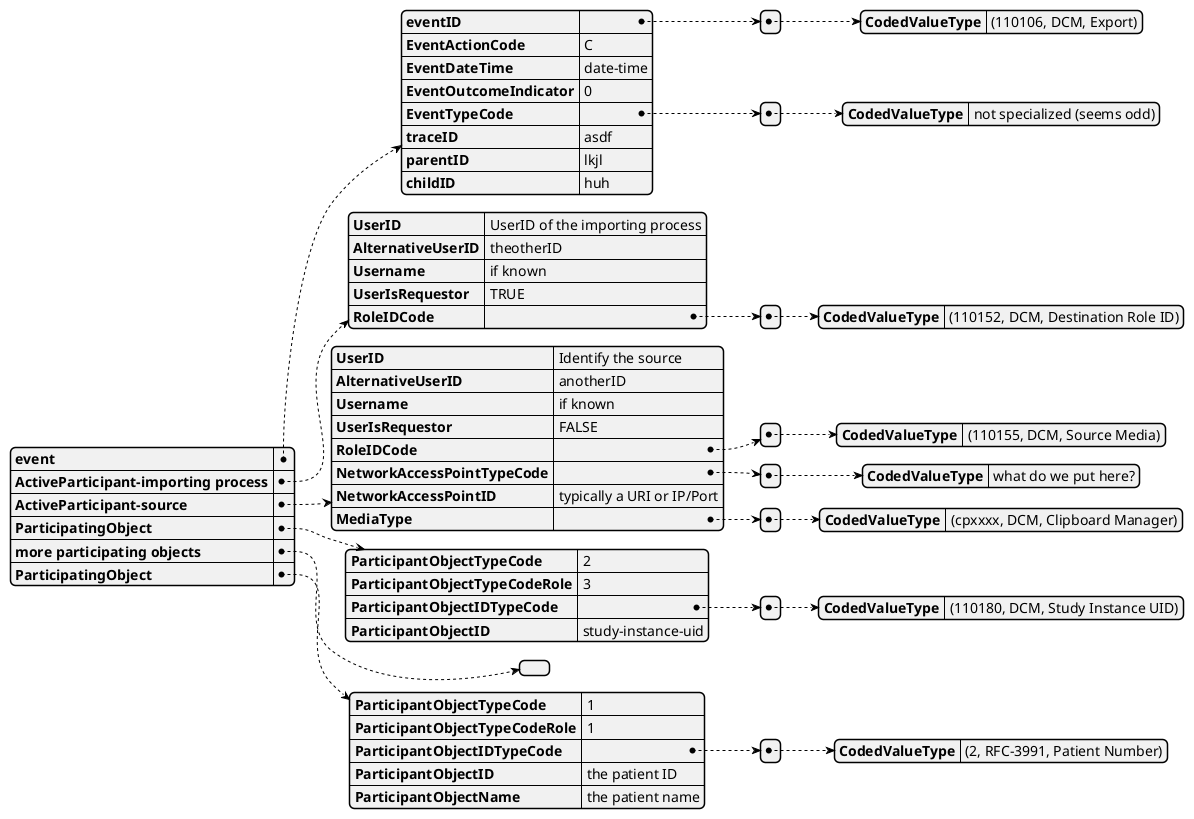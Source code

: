 
@startjson
{
	"event": {
	   "eventID" : [
	       { "CodedValueType" : "(110106, DCM, Export)"}
	       ],
	   "EventActionCode": "C",
	   "EventDateTime" : "date-time",
	   "EventOutcomeIndicator": "0",
	   "EventTypeCode" : [
	   	{ "CodedValueType" : "not specialized (seems odd)"}
		],
	   "traceID" : "asdf",
	   "parentID" : "lkjl",
	   "childID" : "huh"
	   },
	"ActiveParticipant-importing process" : {
	   "UserID" : "UserID of the importing process",
	   "AlternativeUserID" : "theotherID",
	   "Username" : "if known",
	   "UserIsRequestor" : "TRUE",
	   "RoleIDCode" : [
	   	{ "CodedValueType" : "(110152, DCM, Destination Role ID)"}
		]
	   },
	"ActiveParticipant-source" : {
	   "UserID" : "Identify the source",
	   "AlternativeUserID" : "anotherID",
	   "Username" : "if known",
	   "UserIsRequestor" : "FALSE",
	   "RoleIDCode" : [
	   	{ "CodedValueType" : "(110155, DCM, Source Media)"}
		],
	   "NetworkAccessPointTypeCode" : [
	   	{ "CodedValueType" : "what do we put here?"}
		],
	   "NetworkAccessPointID" : "typically a URI or IP/Port",
	   "MediaType" : [
	    	{ "CodedValueType" : "(cpxxxx, DCM, Clipboard Manager)"}
		]
	   },
	"ParticipatingObject" : {
	   "ParticipantObjectTypeCode" : 2,
	   "ParticipantObjectTypeCodeRole" : 3,
	   "ParticipantObjectIDTypeCode" : [
	       { "CodedValueType" : "(110180, DCM, Study Instance UID)"}
	       ],
	   "ParticipantObjectID" : "study-instance-uid"
	   },
	"more participating objects" : [],
	"ParticipatingObject" : {
	    "ParticipantObjectTypeCode" : 1,
	    "ParticipantObjectTypeCodeRole" : 1,
	    "ParticipantObjectIDTypeCode" : [
	        { "CodedValueType" : "(2, RFC-3991, Patient Number)"}
	        ],
	    "ParticipantObjectID" : "the patient ID",
	    "ParticipantObjectName" : "the patient name"
	   }
}
@endjson


	   
